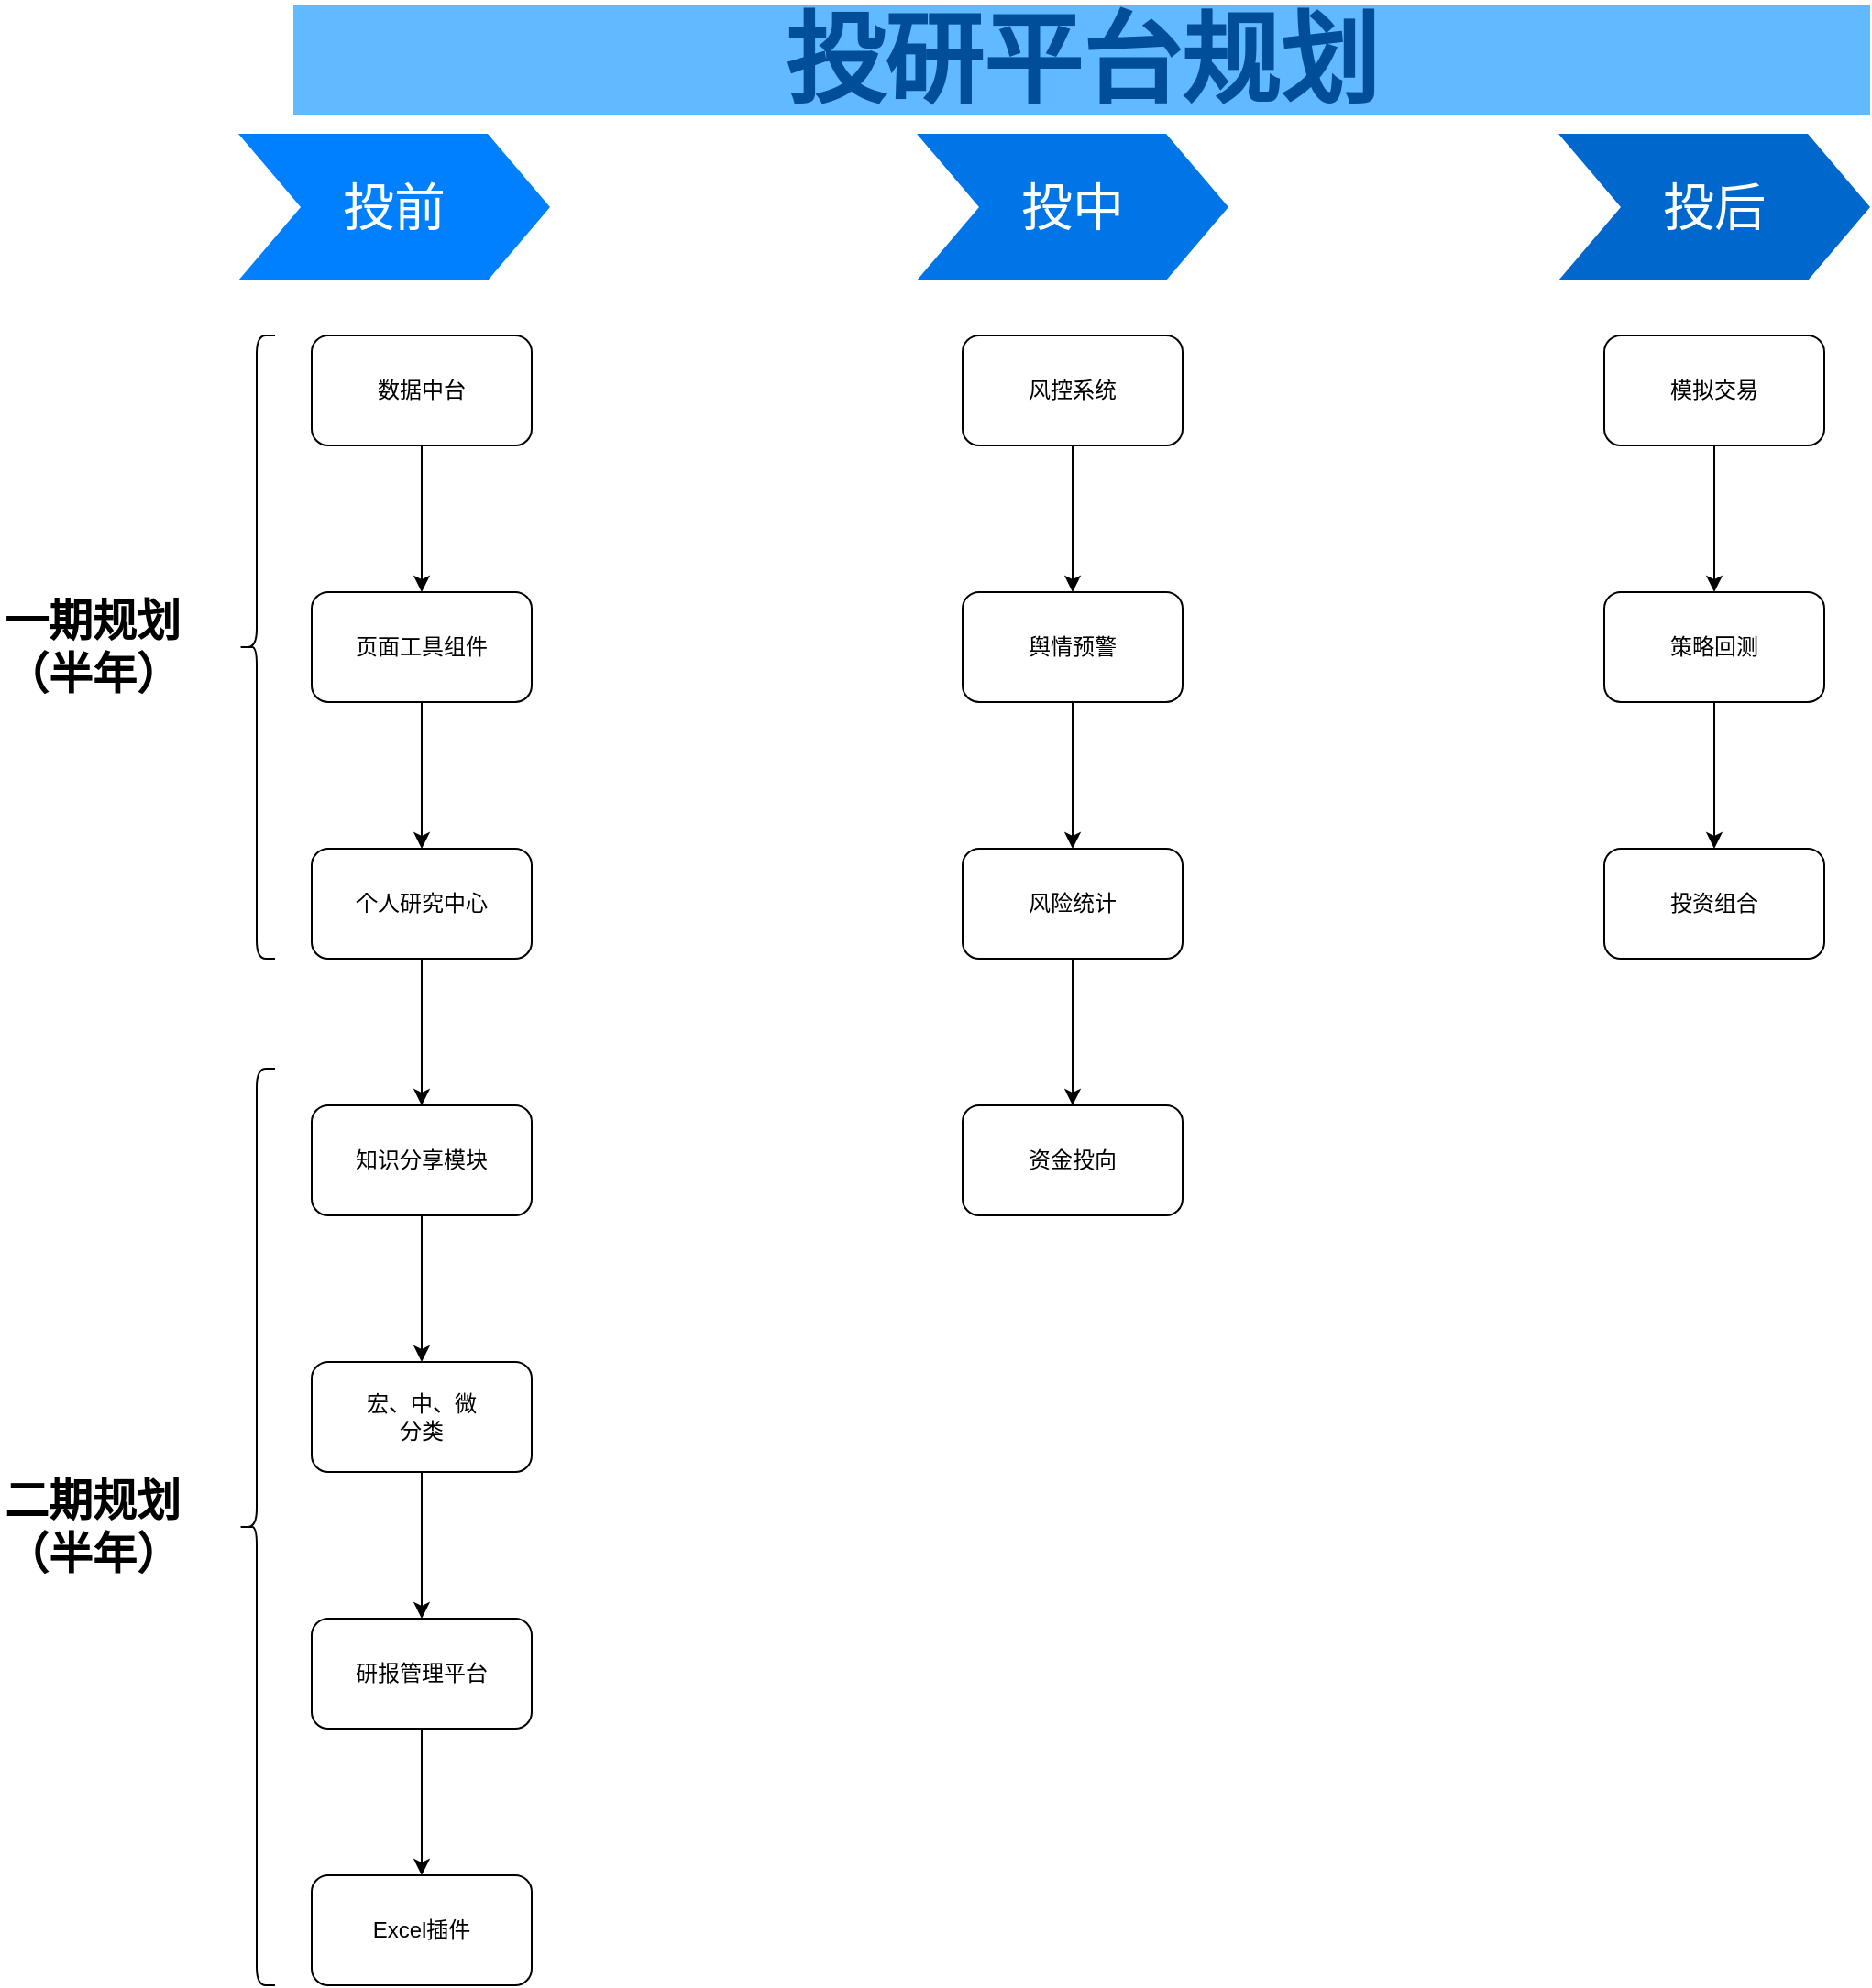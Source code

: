 <mxfile version="14.7.9" type="github">
  <diagram name="Page-1" id="d9b1e647-80fa-b4a2-5024-87a742678bcc">
    <mxGraphModel dx="2522" dy="804" grid="1" gridSize="10" guides="1" tooltips="1" connect="1" arrows="1" fold="1" page="1" pageScale="1" pageWidth="1100" pageHeight="850" background="none" math="0" shadow="0">
      <root>
        <mxCell id="0" />
        <mxCell id="1" parent="0" />
        <mxCell id="57fe6abec08f04cb-1" value="投前" style="shape=step;whiteSpace=wrap;html=1;fontSize=28;fillColor=#0080FF;fontColor=#FFFFFF;strokeColor=none;" parent="1" vertex="1">
          <mxGeometry x="90" y="180" width="170" height="80" as="geometry" />
        </mxCell>
        <mxCell id="57fe6abec08f04cb-2" value="投中" style="shape=step;whiteSpace=wrap;html=1;fontSize=28;fillColor=#0075E8;fontColor=#FFFFFF;strokeColor=none;" parent="1" vertex="1">
          <mxGeometry x="460" y="180" width="170" height="80" as="geometry" />
        </mxCell>
        <mxCell id="57fe6abec08f04cb-3" value="投后" style="shape=step;whiteSpace=wrap;html=1;fontSize=28;fillColor=#0067CC;fontColor=#FFFFFF;strokeColor=none;" parent="1" vertex="1">
          <mxGeometry x="810" y="180" width="170" height="80" as="geometry" />
        </mxCell>
        <mxCell id="57fe6abec08f04cb-7" value="投研平台规划" style="text;html=1;strokeColor=none;fillColor=#61BAFF;align=center;verticalAlign=middle;whiteSpace=wrap;fontSize=54;fontStyle=1;fontColor=#004D99;" parent="1" vertex="1">
          <mxGeometry x="120" y="110" width="860" height="60" as="geometry" />
        </mxCell>
        <mxCell id="wiMCG6pbvv5NuSlwu-rE-3" value="" style="edgeStyle=orthogonalEdgeStyle;rounded=0;orthogonalLoop=1;jettySize=auto;html=1;" edge="1" parent="1" source="wiMCG6pbvv5NuSlwu-rE-1" target="wiMCG6pbvv5NuSlwu-rE-2">
          <mxGeometry relative="1" as="geometry" />
        </mxCell>
        <mxCell id="wiMCG6pbvv5NuSlwu-rE-1" value="数据中台" style="rounded=1;whiteSpace=wrap;html=1;" vertex="1" parent="1">
          <mxGeometry x="130" y="290" width="120" height="60" as="geometry" />
        </mxCell>
        <mxCell id="wiMCG6pbvv5NuSlwu-rE-5" value="" style="edgeStyle=orthogonalEdgeStyle;rounded=0;orthogonalLoop=1;jettySize=auto;html=1;" edge="1" parent="1" source="wiMCG6pbvv5NuSlwu-rE-2" target="wiMCG6pbvv5NuSlwu-rE-4">
          <mxGeometry relative="1" as="geometry" />
        </mxCell>
        <mxCell id="wiMCG6pbvv5NuSlwu-rE-2" value="页面工具组件" style="whiteSpace=wrap;html=1;rounded=1;" vertex="1" parent="1">
          <mxGeometry x="130" y="430" width="120" height="60" as="geometry" />
        </mxCell>
        <mxCell id="wiMCG6pbvv5NuSlwu-rE-9" value="" style="edgeStyle=orthogonalEdgeStyle;rounded=0;orthogonalLoop=1;jettySize=auto;html=1;" edge="1" parent="1" source="wiMCG6pbvv5NuSlwu-rE-4" target="wiMCG6pbvv5NuSlwu-rE-8">
          <mxGeometry relative="1" as="geometry" />
        </mxCell>
        <mxCell id="wiMCG6pbvv5NuSlwu-rE-4" value="个人研究中心" style="whiteSpace=wrap;html=1;rounded=1;" vertex="1" parent="1">
          <mxGeometry x="130" y="570" width="120" height="60" as="geometry" />
        </mxCell>
        <mxCell id="wiMCG6pbvv5NuSlwu-rE-6" value="" style="shape=curlyBracket;whiteSpace=wrap;html=1;rounded=1;" vertex="1" parent="1">
          <mxGeometry x="90" y="290" width="20" height="340" as="geometry" />
        </mxCell>
        <mxCell id="wiMCG6pbvv5NuSlwu-rE-7" value="一期规划&lt;br&gt;（半年）" style="text;strokeColor=none;fillColor=none;html=1;fontSize=24;fontStyle=1;verticalAlign=middle;align=center;" vertex="1" parent="1">
          <mxGeometry x="-40" y="440" width="100" height="40" as="geometry" />
        </mxCell>
        <mxCell id="wiMCG6pbvv5NuSlwu-rE-11" value="" style="edgeStyle=orthogonalEdgeStyle;rounded=0;orthogonalLoop=1;jettySize=auto;html=1;" edge="1" parent="1" source="wiMCG6pbvv5NuSlwu-rE-8" target="wiMCG6pbvv5NuSlwu-rE-10">
          <mxGeometry relative="1" as="geometry" />
        </mxCell>
        <mxCell id="wiMCG6pbvv5NuSlwu-rE-8" value="知识分享模块" style="whiteSpace=wrap;html=1;rounded=1;" vertex="1" parent="1">
          <mxGeometry x="130" y="710" width="120" height="60" as="geometry" />
        </mxCell>
        <mxCell id="wiMCG6pbvv5NuSlwu-rE-13" value="" style="edgeStyle=orthogonalEdgeStyle;rounded=0;orthogonalLoop=1;jettySize=auto;html=1;" edge="1" parent="1" source="wiMCG6pbvv5NuSlwu-rE-10" target="wiMCG6pbvv5NuSlwu-rE-12">
          <mxGeometry relative="1" as="geometry" />
        </mxCell>
        <mxCell id="wiMCG6pbvv5NuSlwu-rE-10" value="宏、中、微&lt;br&gt;分类" style="whiteSpace=wrap;html=1;rounded=1;" vertex="1" parent="1">
          <mxGeometry x="130" y="850" width="120" height="60" as="geometry" />
        </mxCell>
        <mxCell id="wiMCG6pbvv5NuSlwu-rE-15" value="" style="edgeStyle=orthogonalEdgeStyle;rounded=0;orthogonalLoop=1;jettySize=auto;html=1;" edge="1" parent="1" source="wiMCG6pbvv5NuSlwu-rE-12" target="wiMCG6pbvv5NuSlwu-rE-14">
          <mxGeometry relative="1" as="geometry" />
        </mxCell>
        <mxCell id="wiMCG6pbvv5NuSlwu-rE-12" value="研报管理平台" style="whiteSpace=wrap;html=1;rounded=1;" vertex="1" parent="1">
          <mxGeometry x="130" y="990" width="120" height="60" as="geometry" />
        </mxCell>
        <mxCell id="wiMCG6pbvv5NuSlwu-rE-14" value="Excel插件" style="whiteSpace=wrap;html=1;rounded=1;" vertex="1" parent="1">
          <mxGeometry x="130" y="1130" width="120" height="60" as="geometry" />
        </mxCell>
        <mxCell id="wiMCG6pbvv5NuSlwu-rE-16" value="" style="shape=curlyBracket;whiteSpace=wrap;html=1;rounded=1;" vertex="1" parent="1">
          <mxGeometry x="90" y="690" width="20" height="500" as="geometry" />
        </mxCell>
        <mxCell id="wiMCG6pbvv5NuSlwu-rE-17" value="二期规划&lt;br&gt;（半年）" style="text;strokeColor=none;fillColor=none;html=1;fontSize=24;fontStyle=1;verticalAlign=middle;align=center;" vertex="1" parent="1">
          <mxGeometry x="-40" y="920" width="100" height="40" as="geometry" />
        </mxCell>
        <mxCell id="wiMCG6pbvv5NuSlwu-rE-20" value="" style="edgeStyle=orthogonalEdgeStyle;rounded=0;orthogonalLoop=1;jettySize=auto;html=1;" edge="1" parent="1" source="wiMCG6pbvv5NuSlwu-rE-18" target="wiMCG6pbvv5NuSlwu-rE-19">
          <mxGeometry relative="1" as="geometry" />
        </mxCell>
        <mxCell id="wiMCG6pbvv5NuSlwu-rE-18" value="风控系统" style="rounded=1;whiteSpace=wrap;html=1;" vertex="1" parent="1">
          <mxGeometry x="485" y="290" width="120" height="60" as="geometry" />
        </mxCell>
        <mxCell id="wiMCG6pbvv5NuSlwu-rE-22" value="" style="edgeStyle=orthogonalEdgeStyle;rounded=0;orthogonalLoop=1;jettySize=auto;html=1;" edge="1" parent="1" source="wiMCG6pbvv5NuSlwu-rE-19" target="wiMCG6pbvv5NuSlwu-rE-21">
          <mxGeometry relative="1" as="geometry" />
        </mxCell>
        <mxCell id="wiMCG6pbvv5NuSlwu-rE-19" value="舆情预警" style="whiteSpace=wrap;html=1;rounded=1;" vertex="1" parent="1">
          <mxGeometry x="485" y="430" width="120" height="60" as="geometry" />
        </mxCell>
        <mxCell id="wiMCG6pbvv5NuSlwu-rE-24" value="" style="edgeStyle=orthogonalEdgeStyle;rounded=0;orthogonalLoop=1;jettySize=auto;html=1;" edge="1" parent="1" source="wiMCG6pbvv5NuSlwu-rE-21" target="wiMCG6pbvv5NuSlwu-rE-23">
          <mxGeometry relative="1" as="geometry" />
        </mxCell>
        <mxCell id="wiMCG6pbvv5NuSlwu-rE-21" value="风险统计" style="whiteSpace=wrap;html=1;rounded=1;" vertex="1" parent="1">
          <mxGeometry x="485" y="570" width="120" height="60" as="geometry" />
        </mxCell>
        <mxCell id="wiMCG6pbvv5NuSlwu-rE-23" value="资金投向" style="whiteSpace=wrap;html=1;rounded=1;" vertex="1" parent="1">
          <mxGeometry x="485" y="710" width="120" height="60" as="geometry" />
        </mxCell>
        <mxCell id="wiMCG6pbvv5NuSlwu-rE-27" value="" style="edgeStyle=orthogonalEdgeStyle;rounded=0;orthogonalLoop=1;jettySize=auto;html=1;" edge="1" parent="1" source="wiMCG6pbvv5NuSlwu-rE-25" target="wiMCG6pbvv5NuSlwu-rE-26">
          <mxGeometry relative="1" as="geometry" />
        </mxCell>
        <mxCell id="wiMCG6pbvv5NuSlwu-rE-25" value="模拟交易" style="rounded=1;whiteSpace=wrap;html=1;" vertex="1" parent="1">
          <mxGeometry x="835" y="290" width="120" height="60" as="geometry" />
        </mxCell>
        <mxCell id="wiMCG6pbvv5NuSlwu-rE-29" value="" style="edgeStyle=orthogonalEdgeStyle;rounded=0;orthogonalLoop=1;jettySize=auto;html=1;" edge="1" parent="1" source="wiMCG6pbvv5NuSlwu-rE-26" target="wiMCG6pbvv5NuSlwu-rE-28">
          <mxGeometry relative="1" as="geometry" />
        </mxCell>
        <mxCell id="wiMCG6pbvv5NuSlwu-rE-26" value="策略回测" style="whiteSpace=wrap;html=1;rounded=1;" vertex="1" parent="1">
          <mxGeometry x="835" y="430" width="120" height="60" as="geometry" />
        </mxCell>
        <mxCell id="wiMCG6pbvv5NuSlwu-rE-28" value="投资组合" style="whiteSpace=wrap;html=1;rounded=1;" vertex="1" parent="1">
          <mxGeometry x="835" y="570" width="120" height="60" as="geometry" />
        </mxCell>
      </root>
    </mxGraphModel>
  </diagram>
</mxfile>
